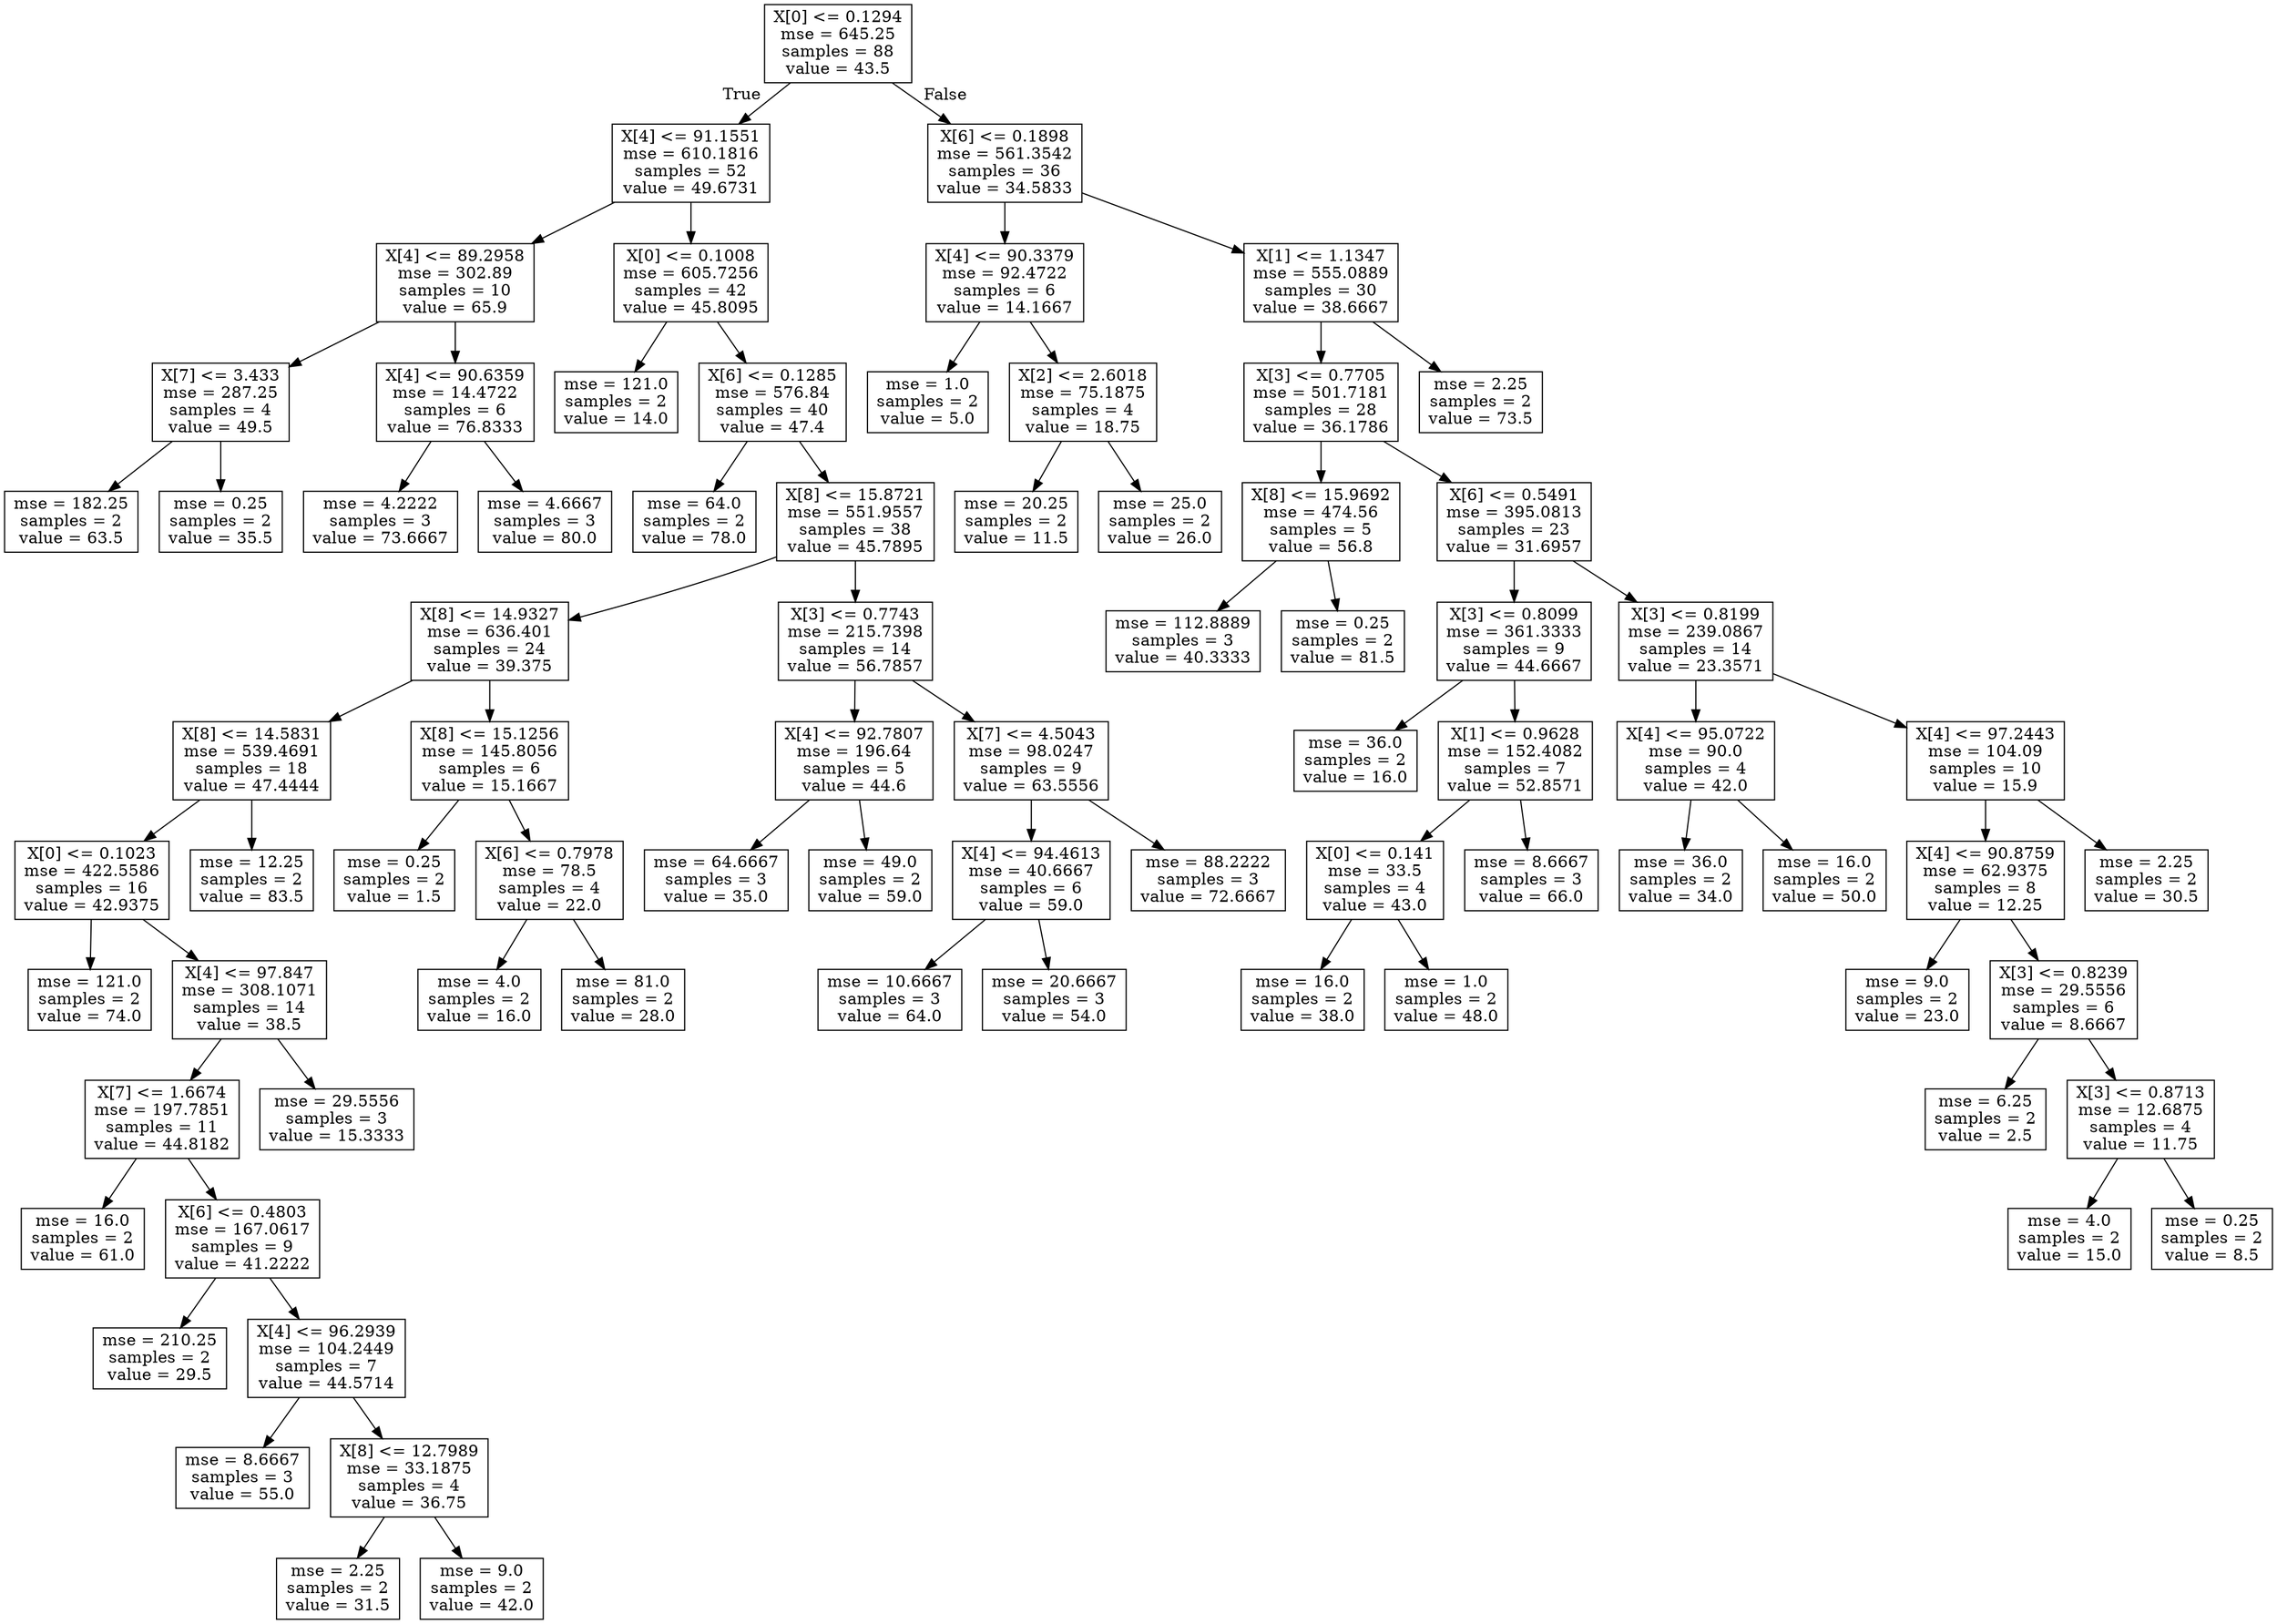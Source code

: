 digraph Tree {
node [shape=box] ;
0 [label="X[0] <= 0.1294\nmse = 645.25\nsamples = 88\nvalue = 43.5"] ;
1 [label="X[4] <= 91.1551\nmse = 610.1816\nsamples = 52\nvalue = 49.6731"] ;
0 -> 1 [labeldistance=2.5, labelangle=45, headlabel="True"] ;
2 [label="X[4] <= 89.2958\nmse = 302.89\nsamples = 10\nvalue = 65.9"] ;
1 -> 2 ;
3 [label="X[7] <= 3.433\nmse = 287.25\nsamples = 4\nvalue = 49.5"] ;
2 -> 3 ;
4 [label="mse = 182.25\nsamples = 2\nvalue = 63.5"] ;
3 -> 4 ;
5 [label="mse = 0.25\nsamples = 2\nvalue = 35.5"] ;
3 -> 5 ;
6 [label="X[4] <= 90.6359\nmse = 14.4722\nsamples = 6\nvalue = 76.8333"] ;
2 -> 6 ;
7 [label="mse = 4.2222\nsamples = 3\nvalue = 73.6667"] ;
6 -> 7 ;
8 [label="mse = 4.6667\nsamples = 3\nvalue = 80.0"] ;
6 -> 8 ;
9 [label="X[0] <= 0.1008\nmse = 605.7256\nsamples = 42\nvalue = 45.8095"] ;
1 -> 9 ;
10 [label="mse = 121.0\nsamples = 2\nvalue = 14.0"] ;
9 -> 10 ;
11 [label="X[6] <= 0.1285\nmse = 576.84\nsamples = 40\nvalue = 47.4"] ;
9 -> 11 ;
12 [label="mse = 64.0\nsamples = 2\nvalue = 78.0"] ;
11 -> 12 ;
13 [label="X[8] <= 15.8721\nmse = 551.9557\nsamples = 38\nvalue = 45.7895"] ;
11 -> 13 ;
14 [label="X[8] <= 14.9327\nmse = 636.401\nsamples = 24\nvalue = 39.375"] ;
13 -> 14 ;
15 [label="X[8] <= 14.5831\nmse = 539.4691\nsamples = 18\nvalue = 47.4444"] ;
14 -> 15 ;
16 [label="X[0] <= 0.1023\nmse = 422.5586\nsamples = 16\nvalue = 42.9375"] ;
15 -> 16 ;
17 [label="mse = 121.0\nsamples = 2\nvalue = 74.0"] ;
16 -> 17 ;
18 [label="X[4] <= 97.847\nmse = 308.1071\nsamples = 14\nvalue = 38.5"] ;
16 -> 18 ;
19 [label="X[7] <= 1.6674\nmse = 197.7851\nsamples = 11\nvalue = 44.8182"] ;
18 -> 19 ;
20 [label="mse = 16.0\nsamples = 2\nvalue = 61.0"] ;
19 -> 20 ;
21 [label="X[6] <= 0.4803\nmse = 167.0617\nsamples = 9\nvalue = 41.2222"] ;
19 -> 21 ;
22 [label="mse = 210.25\nsamples = 2\nvalue = 29.5"] ;
21 -> 22 ;
23 [label="X[4] <= 96.2939\nmse = 104.2449\nsamples = 7\nvalue = 44.5714"] ;
21 -> 23 ;
24 [label="mse = 8.6667\nsamples = 3\nvalue = 55.0"] ;
23 -> 24 ;
25 [label="X[8] <= 12.7989\nmse = 33.1875\nsamples = 4\nvalue = 36.75"] ;
23 -> 25 ;
26 [label="mse = 2.25\nsamples = 2\nvalue = 31.5"] ;
25 -> 26 ;
27 [label="mse = 9.0\nsamples = 2\nvalue = 42.0"] ;
25 -> 27 ;
28 [label="mse = 29.5556\nsamples = 3\nvalue = 15.3333"] ;
18 -> 28 ;
29 [label="mse = 12.25\nsamples = 2\nvalue = 83.5"] ;
15 -> 29 ;
30 [label="X[8] <= 15.1256\nmse = 145.8056\nsamples = 6\nvalue = 15.1667"] ;
14 -> 30 ;
31 [label="mse = 0.25\nsamples = 2\nvalue = 1.5"] ;
30 -> 31 ;
32 [label="X[6] <= 0.7978\nmse = 78.5\nsamples = 4\nvalue = 22.0"] ;
30 -> 32 ;
33 [label="mse = 4.0\nsamples = 2\nvalue = 16.0"] ;
32 -> 33 ;
34 [label="mse = 81.0\nsamples = 2\nvalue = 28.0"] ;
32 -> 34 ;
35 [label="X[3] <= 0.7743\nmse = 215.7398\nsamples = 14\nvalue = 56.7857"] ;
13 -> 35 ;
36 [label="X[4] <= 92.7807\nmse = 196.64\nsamples = 5\nvalue = 44.6"] ;
35 -> 36 ;
37 [label="mse = 64.6667\nsamples = 3\nvalue = 35.0"] ;
36 -> 37 ;
38 [label="mse = 49.0\nsamples = 2\nvalue = 59.0"] ;
36 -> 38 ;
39 [label="X[7] <= 4.5043\nmse = 98.0247\nsamples = 9\nvalue = 63.5556"] ;
35 -> 39 ;
40 [label="X[4] <= 94.4613\nmse = 40.6667\nsamples = 6\nvalue = 59.0"] ;
39 -> 40 ;
41 [label="mse = 10.6667\nsamples = 3\nvalue = 64.0"] ;
40 -> 41 ;
42 [label="mse = 20.6667\nsamples = 3\nvalue = 54.0"] ;
40 -> 42 ;
43 [label="mse = 88.2222\nsamples = 3\nvalue = 72.6667"] ;
39 -> 43 ;
44 [label="X[6] <= 0.1898\nmse = 561.3542\nsamples = 36\nvalue = 34.5833"] ;
0 -> 44 [labeldistance=2.5, labelangle=-45, headlabel="False"] ;
45 [label="X[4] <= 90.3379\nmse = 92.4722\nsamples = 6\nvalue = 14.1667"] ;
44 -> 45 ;
46 [label="mse = 1.0\nsamples = 2\nvalue = 5.0"] ;
45 -> 46 ;
47 [label="X[2] <= 2.6018\nmse = 75.1875\nsamples = 4\nvalue = 18.75"] ;
45 -> 47 ;
48 [label="mse = 20.25\nsamples = 2\nvalue = 11.5"] ;
47 -> 48 ;
49 [label="mse = 25.0\nsamples = 2\nvalue = 26.0"] ;
47 -> 49 ;
50 [label="X[1] <= 1.1347\nmse = 555.0889\nsamples = 30\nvalue = 38.6667"] ;
44 -> 50 ;
51 [label="X[3] <= 0.7705\nmse = 501.7181\nsamples = 28\nvalue = 36.1786"] ;
50 -> 51 ;
52 [label="X[8] <= 15.9692\nmse = 474.56\nsamples = 5\nvalue = 56.8"] ;
51 -> 52 ;
53 [label="mse = 112.8889\nsamples = 3\nvalue = 40.3333"] ;
52 -> 53 ;
54 [label="mse = 0.25\nsamples = 2\nvalue = 81.5"] ;
52 -> 54 ;
55 [label="X[6] <= 0.5491\nmse = 395.0813\nsamples = 23\nvalue = 31.6957"] ;
51 -> 55 ;
56 [label="X[3] <= 0.8099\nmse = 361.3333\nsamples = 9\nvalue = 44.6667"] ;
55 -> 56 ;
57 [label="mse = 36.0\nsamples = 2\nvalue = 16.0"] ;
56 -> 57 ;
58 [label="X[1] <= 0.9628\nmse = 152.4082\nsamples = 7\nvalue = 52.8571"] ;
56 -> 58 ;
59 [label="X[0] <= 0.141\nmse = 33.5\nsamples = 4\nvalue = 43.0"] ;
58 -> 59 ;
60 [label="mse = 16.0\nsamples = 2\nvalue = 38.0"] ;
59 -> 60 ;
61 [label="mse = 1.0\nsamples = 2\nvalue = 48.0"] ;
59 -> 61 ;
62 [label="mse = 8.6667\nsamples = 3\nvalue = 66.0"] ;
58 -> 62 ;
63 [label="X[3] <= 0.8199\nmse = 239.0867\nsamples = 14\nvalue = 23.3571"] ;
55 -> 63 ;
64 [label="X[4] <= 95.0722\nmse = 90.0\nsamples = 4\nvalue = 42.0"] ;
63 -> 64 ;
65 [label="mse = 36.0\nsamples = 2\nvalue = 34.0"] ;
64 -> 65 ;
66 [label="mse = 16.0\nsamples = 2\nvalue = 50.0"] ;
64 -> 66 ;
67 [label="X[4] <= 97.2443\nmse = 104.09\nsamples = 10\nvalue = 15.9"] ;
63 -> 67 ;
68 [label="X[4] <= 90.8759\nmse = 62.9375\nsamples = 8\nvalue = 12.25"] ;
67 -> 68 ;
69 [label="mse = 9.0\nsamples = 2\nvalue = 23.0"] ;
68 -> 69 ;
70 [label="X[3] <= 0.8239\nmse = 29.5556\nsamples = 6\nvalue = 8.6667"] ;
68 -> 70 ;
71 [label="mse = 6.25\nsamples = 2\nvalue = 2.5"] ;
70 -> 71 ;
72 [label="X[3] <= 0.8713\nmse = 12.6875\nsamples = 4\nvalue = 11.75"] ;
70 -> 72 ;
73 [label="mse = 4.0\nsamples = 2\nvalue = 15.0"] ;
72 -> 73 ;
74 [label="mse = 0.25\nsamples = 2\nvalue = 8.5"] ;
72 -> 74 ;
75 [label="mse = 2.25\nsamples = 2\nvalue = 30.5"] ;
67 -> 75 ;
76 [label="mse = 2.25\nsamples = 2\nvalue = 73.5"] ;
50 -> 76 ;
}